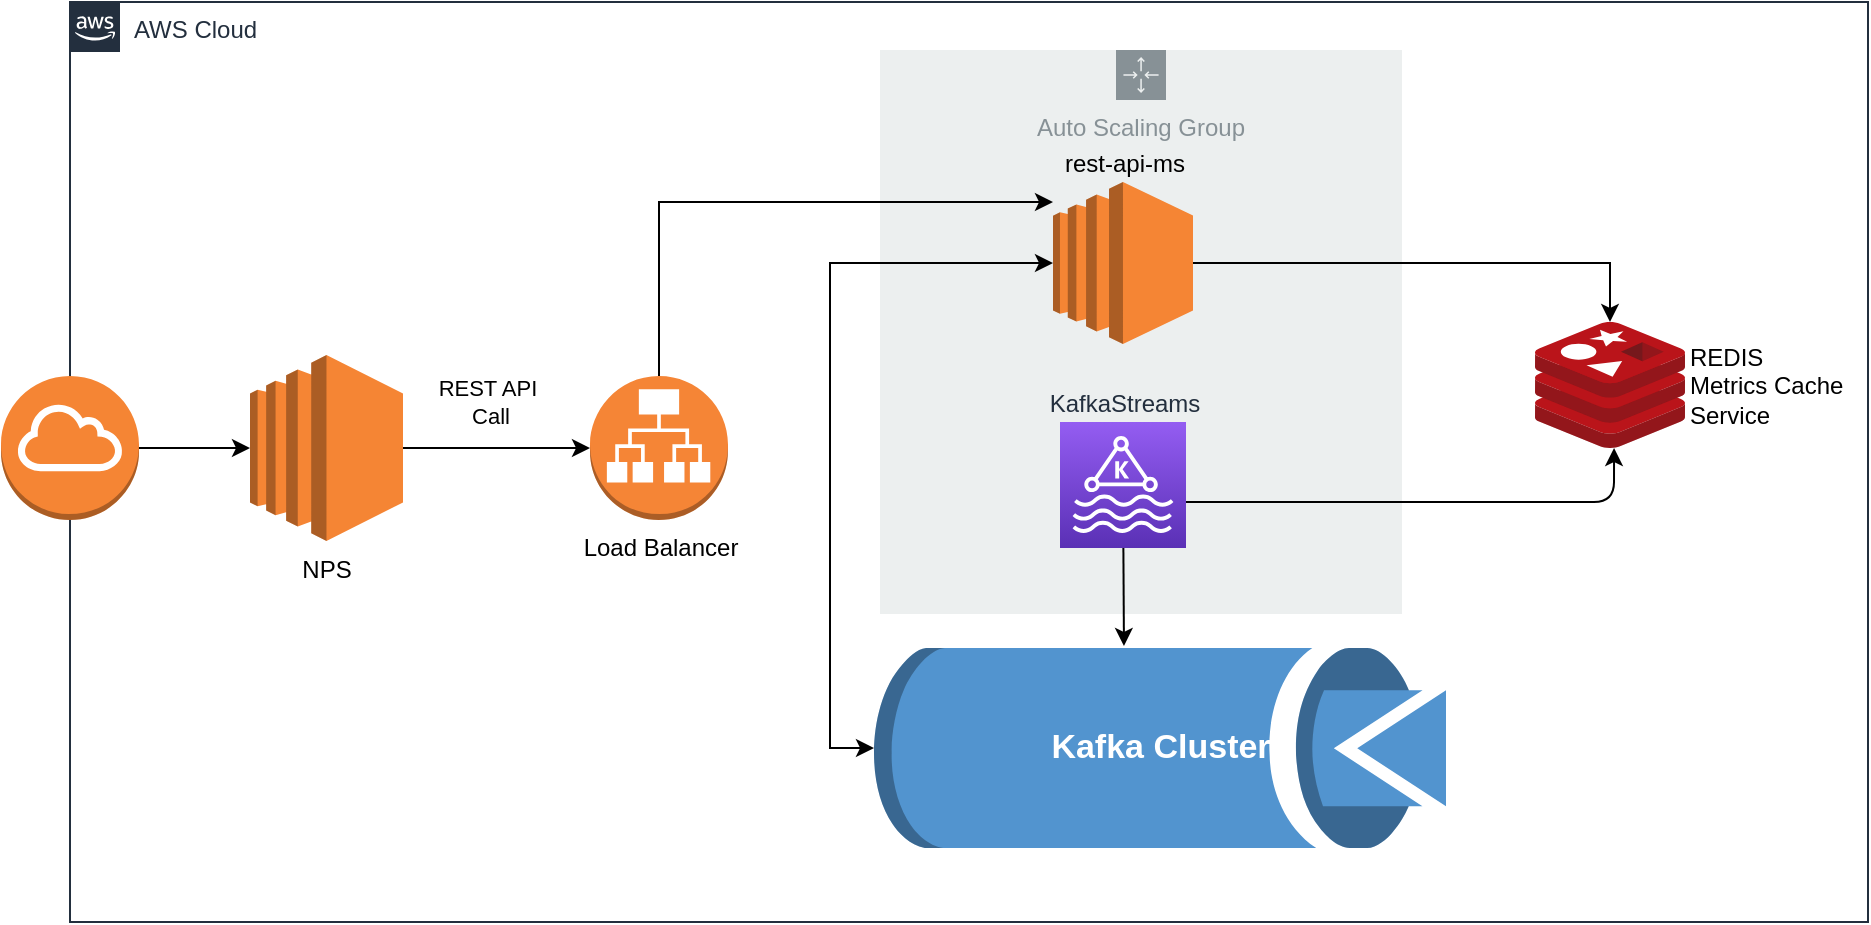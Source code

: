 <mxfile version="11.1.4" type="device"><diagram id="Ht1M8jgEwFfnCIfOTk4-" name="Page-1"><mxGraphModel dx="962" dy="1454" grid="1" gridSize="10" guides="1" tooltips="1" connect="1" arrows="1" fold="1" page="1" pageScale="1" pageWidth="1169" pageHeight="827" math="0" shadow="0"><root><mxCell id="0"/><mxCell id="1" parent="0"/><mxCell id="UEzPUAAOIrF-is8g5C7q-175" value="AWS Cloud" style="points=[[0,0],[0.25,0],[0.5,0],[0.75,0],[1,0],[1,0.25],[1,0.5],[1,0.75],[1,1],[0.75,1],[0.5,1],[0.25,1],[0,1],[0,0.75],[0,0.5],[0,0.25]];outlineConnect=0;gradientColor=none;html=1;whiteSpace=wrap;fontSize=12;fontStyle=0;shape=mxgraph.aws4.group;grIcon=mxgraph.aws4.group_aws_cloud_alt;strokeColor=#232F3E;fillColor=none;verticalAlign=top;align=left;spacingLeft=30;fontColor=#232F3E;dashed=0;labelBackgroundColor=#ffffff;" parent="1" vertex="1"><mxGeometry x="50" y="-720" width="899" height="460" as="geometry"/></mxCell><mxCell id="UEzPUAAOIrF-is8g5C7q-195" style="edgeStyle=orthogonalEdgeStyle;rounded=0;orthogonalLoop=1;jettySize=auto;html=1;startArrow=none;startFill=0;endArrow=open;endFill=0;strokeColor=#808080;strokeWidth=2;" parent="1" edge="1"><mxGeometry relative="1" as="geometry"><mxPoint x="324" y="-710" as="sourcePoint"/></mxGeometry></mxCell><mxCell id="UEzPUAAOIrF-is8g5C7q-196" style="edgeStyle=orthogonalEdgeStyle;rounded=0;orthogonalLoop=1;jettySize=auto;html=1;startArrow=none;startFill=0;endArrow=open;endFill=0;strokeColor=#808080;strokeWidth=2;" parent="1" edge="1"><mxGeometry relative="1" as="geometry"><mxPoint x="507" y="-710.5" as="sourcePoint"/></mxGeometry></mxCell><mxCell id="UEzPUAAOIrF-is8g5C7q-198" style="edgeStyle=orthogonalEdgeStyle;rounded=0;orthogonalLoop=1;jettySize=auto;html=1;startArrow=none;startFill=0;endArrow=open;endFill=0;strokeColor=#808080;strokeWidth=2;" parent="1" edge="1"><mxGeometry relative="1" as="geometry"><Array as="points"><mxPoint x="355" y="-689.5"/></Array><mxPoint x="429" y="-689" as="sourcePoint"/></mxGeometry></mxCell><mxCell id="UEzPUAAOIrF-is8g5C7q-199" style="edgeStyle=orthogonalEdgeStyle;rounded=0;orthogonalLoop=1;jettySize=auto;html=1;startArrow=none;startFill=0;endArrow=open;endFill=0;strokeColor=#808080;strokeWidth=2;" parent="1" edge="1"><mxGeometry relative="1" as="geometry"><mxPoint x="468" y="-671.5" as="sourcePoint"/></mxGeometry></mxCell><mxCell id="UEzPUAAOIrF-is8g5C7q-200" style="edgeStyle=orthogonalEdgeStyle;rounded=0;orthogonalLoop=1;jettySize=auto;html=1;startArrow=none;startFill=0;endArrow=open;endFill=0;strokeColor=#808080;strokeWidth=2;" parent="1" edge="1"><mxGeometry relative="1" as="geometry"><Array as="points"><mxPoint x="576" y="-689.5"/></Array><mxPoint x="507" y="-689" as="sourcePoint"/></mxGeometry></mxCell><mxCell id="UEzPUAAOIrF-is8g5C7q-197" style="edgeStyle=orthogonalEdgeStyle;rounded=0;orthogonalLoop=1;jettySize=auto;html=1;startArrow=none;startFill=0;endArrow=open;endFill=0;strokeColor=#808080;strokeWidth=2;" parent="1" edge="1"><mxGeometry relative="1" as="geometry"><mxPoint x="778" y="-710.5" as="sourcePoint"/></mxGeometry></mxCell><mxCell id="UEzPUAAOIrF-is8g5C7q-201" style="edgeStyle=orthogonalEdgeStyle;rounded=0;orthogonalLoop=1;jettySize=auto;html=1;startArrow=none;startFill=0;endArrow=open;endFill=0;strokeColor=#808080;strokeWidth=2;" parent="1" edge="1"><mxGeometry relative="1" as="geometry"><mxPoint x="739" y="-559.398" as="targetPoint"/></mxGeometry></mxCell><mxCell id="UQttsb0W8hlT6fUeMBX2-57" style="rounded=0;orthogonalLoop=1;jettySize=auto;html=1;startArrow=none;startFill=0;entryX=0;entryY=0.5;entryDx=0;entryDy=0;entryPerimeter=0;" parent="1" source="UQttsb0W8hlT6fUeMBX2-1" target="UQttsb0W8hlT6fUeMBX2-56" edge="1"><mxGeometry relative="1" as="geometry"/></mxCell><mxCell id="UQttsb0W8hlT6fUeMBX2-1" value="" style="outlineConnect=0;dashed=0;verticalLabelPosition=bottom;verticalAlign=top;align=center;html=1;shape=mxgraph.aws3.internet_gateway;fillColor=#F58534;gradientColor=none;" parent="1" vertex="1"><mxGeometry x="15.5" y="-533" width="69" height="72" as="geometry"/></mxCell><mxCell id="UQttsb0W8hlT6fUeMBX2-2" value="Load Balancer" style="outlineConnect=0;dashed=0;verticalLabelPosition=bottom;verticalAlign=top;align=center;html=1;shape=mxgraph.aws3.application_load_balancer;fillColor=#F58536;gradientColor=none;" parent="1" vertex="1"><mxGeometry x="310" y="-533" width="69" height="72" as="geometry"/></mxCell><mxCell id="UQttsb0W8hlT6fUeMBX2-3" value="Auto Scaling Group" style="outlineConnect=0;gradientColor=none;html=1;whiteSpace=wrap;fontSize=12;fontStyle=0;shape=mxgraph.aws4.groupCenter;grIcon=mxgraph.aws4.group_auto_scaling_group;grStroke=0;strokeColor=#879196;fillColor=#ECEFEF;verticalAlign=top;align=center;fontColor=#879196;dashed=0;spacingTop=25;" parent="1" vertex="1"><mxGeometry x="455" y="-696" width="261" height="282" as="geometry"/></mxCell><mxCell id="UQttsb0W8hlT6fUeMBX2-46" style="rounded=0;orthogonalLoop=1;jettySize=auto;html=1;entryX=0.5;entryY=1;entryDx=0;entryDy=0;entryPerimeter=0;startArrow=classic;startFill=1;edgeStyle=orthogonalEdgeStyle;exitX=0;exitY=0.5;exitDx=0;exitDy=0;exitPerimeter=0;" parent="1" source="UQttsb0W8hlT6fUeMBX2-6" target="UQttsb0W8hlT6fUeMBX2-45" edge="1"><mxGeometry relative="1" as="geometry"><Array as="points"><mxPoint x="430" y="-589"/><mxPoint x="430" y="-347"/></Array></mxGeometry></mxCell><mxCell id="UQttsb0W8hlT6fUeMBX2-51" style="edgeStyle=orthogonalEdgeStyle;rounded=0;orthogonalLoop=1;jettySize=auto;html=1;exitX=1;exitY=0.5;exitDx=0;exitDy=0;exitPerimeter=0;entryX=0.5;entryY=0;entryDx=0;entryDy=0;entryPerimeter=0;startArrow=none;startFill=0;" parent="1" source="UQttsb0W8hlT6fUeMBX2-6" target="UQttsb0W8hlT6fUeMBX2-48" edge="1"><mxGeometry relative="1" as="geometry"/></mxCell><mxCell id="UQttsb0W8hlT6fUeMBX2-6" value="rest-api-ms" style="outlineConnect=0;dashed=0;verticalLabelPosition=top;verticalAlign=bottom;align=center;html=1;shape=mxgraph.aws3.ec2;fillColor=#F58534;gradientColor=none;labelPosition=center;" parent="1" vertex="1"><mxGeometry x="541.5" y="-630" width="70" height="81" as="geometry"/></mxCell><mxCell id="UQttsb0W8hlT6fUeMBX2-44" value="KafkaStreams" style="outlineConnect=0;fontColor=#232F3E;gradientColor=#945DF2;gradientDirection=north;fillColor=#5A30B5;strokeColor=#ffffff;dashed=0;verticalLabelPosition=top;verticalAlign=bottom;align=center;html=1;fontSize=12;fontStyle=0;aspect=fixed;shape=mxgraph.aws4.resourceIcon;resIcon=mxgraph.aws4.managed_streaming_for_kafka;labelPosition=center;" parent="1" vertex="1"><mxGeometry x="545" y="-510" width="63" height="63" as="geometry"/></mxCell><mxCell id="UQttsb0W8hlT6fUeMBX2-45" value="Kafka Cluster" style="outlineConnect=0;dashed=0;verticalLabelPosition=middle;verticalAlign=middle;align=center;shape=mxgraph.aws3.topic;fillColor=#5294CF;gradientColor=none;labelPosition=center;rotation=90;html=1;fontColor=#FFFFFF;labelBackgroundColor=none;horizontal=0;fontSize=17;fontStyle=1" parent="1" vertex="1"><mxGeometry x="545" y="-490" width="100" height="286" as="geometry"/></mxCell><mxCell id="UQttsb0W8hlT6fUeMBX2-48" value="REDIS&lt;br&gt;Metrics Cache &lt;br&gt;Service" style="aspect=fixed;html=1;perimeter=none;align=left;shadow=0;dashed=0;image;fontSize=12;image=img/lib/mscae/Cache_Redis_Product.svg;labelPosition=right;verticalLabelPosition=middle;verticalAlign=middle;" parent="1" vertex="1"><mxGeometry x="782.5" y="-560" width="75" height="63" as="geometry"/></mxCell><mxCell id="UQttsb0W8hlT6fUeMBX2-50" value="" style="endArrow=classic;html=1;entryX=-0.01;entryY=0.563;entryDx=0;entryDy=0;entryPerimeter=0;" parent="1" source="UQttsb0W8hlT6fUeMBX2-44" target="UQttsb0W8hlT6fUeMBX2-45" edge="1"><mxGeometry width="50" height="50" relative="1" as="geometry"><mxPoint x="750" y="-590" as="sourcePoint"/><mxPoint x="800" y="-640" as="targetPoint"/></mxGeometry></mxCell><mxCell id="UQttsb0W8hlT6fUeMBX2-52" value="" style="endArrow=classic;html=1;entryX=0.527;entryY=1;entryDx=0;entryDy=0;entryPerimeter=0;edgeStyle=orthogonalEdgeStyle;" parent="1" source="UQttsb0W8hlT6fUeMBX2-44" target="UQttsb0W8hlT6fUeMBX2-48" edge="1"><mxGeometry width="50" height="50" relative="1" as="geometry"><mxPoint x="820" y="-400" as="sourcePoint"/><mxPoint x="870" y="-450" as="targetPoint"/><Array as="points"><mxPoint x="822" y="-470"/></Array></mxGeometry></mxCell><mxCell id="UQttsb0W8hlT6fUeMBX2-53" style="edgeStyle=orthogonalEdgeStyle;rounded=0;orthogonalLoop=1;jettySize=auto;html=1;startArrow=none;startFill=0;" parent="1" source="UQttsb0W8hlT6fUeMBX2-2" target="UQttsb0W8hlT6fUeMBX2-6" edge="1"><mxGeometry relative="1" as="geometry"><Array as="points"><mxPoint x="430" y="-620"/><mxPoint x="430" y="-620"/></Array></mxGeometry></mxCell><mxCell id="UQttsb0W8hlT6fUeMBX2-58" value="REST API&amp;nbsp;&lt;br&gt;Call" style="rounded=0;orthogonalLoop=1;jettySize=auto;html=1;startArrow=none;startFill=0;" parent="1" source="UQttsb0W8hlT6fUeMBX2-56" target="UQttsb0W8hlT6fUeMBX2-2" edge="1"><mxGeometry x="-0.07" y="23" relative="1" as="geometry"><mxPoint as="offset"/></mxGeometry></mxCell><mxCell id="UQttsb0W8hlT6fUeMBX2-56" value="NPS" style="outlineConnect=0;dashed=0;verticalLabelPosition=bottom;verticalAlign=top;align=center;html=1;shape=mxgraph.aws3.ec2;fillColor=#F58534;gradientColor=none;" parent="1" vertex="1"><mxGeometry x="140" y="-543.5" width="76.5" height="93" as="geometry"/></mxCell></root></mxGraphModel></diagram></mxfile>